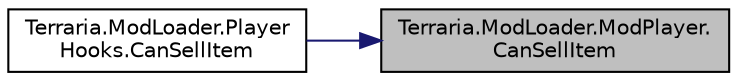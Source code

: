 digraph "Terraria.ModLoader.ModPlayer.CanSellItem"
{
 // LATEX_PDF_SIZE
  edge [fontname="Helvetica",fontsize="10",labelfontname="Helvetica",labelfontsize="10"];
  node [fontname="Helvetica",fontsize="10",shape=record];
  rankdir="RL";
  Node1 [label="Terraria.ModLoader.ModPlayer.\lCanSellItem",height=0.2,width=0.4,color="black", fillcolor="grey75", style="filled", fontcolor="black",tooltip="Return false to prevent a transaction. Called before the transaction."];
  Node1 -> Node2 [dir="back",color="midnightblue",fontsize="10",style="solid",fontname="Helvetica"];
  Node2 [label="Terraria.ModLoader.Player\lHooks.CanSellItem",height=0.2,width=0.4,color="black", fillcolor="white", style="filled",URL="$class_terraria_1_1_mod_loader_1_1_player_hooks.html#aa9580edb0a6333721fc0724179f3e6f4",tooltip=" "];
}
